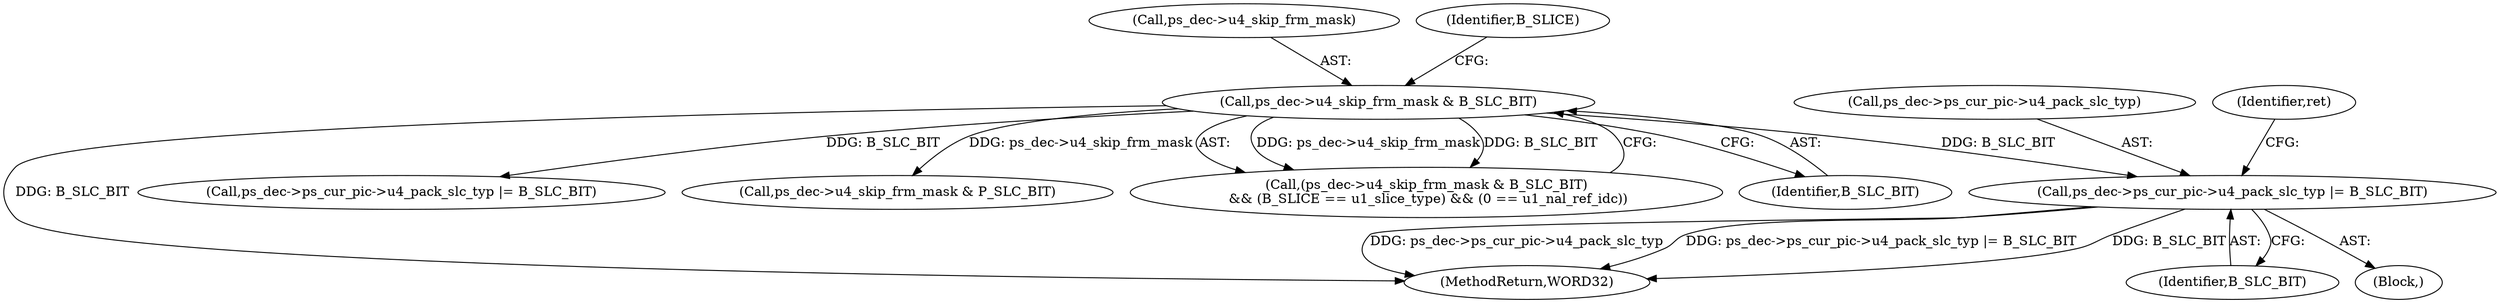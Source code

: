 digraph "0_Android_e629194c62a9a129ce378e08cb1059a8a53f1795_1@pointer" {
"1002463" [label="(Call,ps_dec->ps_cur_pic->u4_pack_slc_typ |= B_SLC_BIT)"];
"1001788" [label="(Call,ps_dec->u4_skip_frm_mask & B_SLC_BIT)"];
"1002464" [label="(Call,ps_dec->ps_cur_pic->u4_pack_slc_typ)"];
"1001792" [label="(Identifier,B_SLC_BIT)"];
"1002469" [label="(Identifier,B_SLC_BIT)"];
"1001789" [label="(Call,ps_dec->u4_skip_frm_mask)"];
"1002570" [label="(MethodReturn,WORD32)"];
"1001818" [label="(Call,ps_dec->ps_cur_pic->u4_pack_slc_typ |= B_SLC_BIT)"];
"1002462" [label="(Block,)"];
"1001795" [label="(Identifier,B_SLICE)"];
"1001803" [label="(Call,ps_dec->u4_skip_frm_mask & P_SLC_BIT)"];
"1001787" [label="(Call,(ps_dec->u4_skip_frm_mask & B_SLC_BIT)\n && (B_SLICE == u1_slice_type) && (0 == u1_nal_ref_idc))"];
"1001788" [label="(Call,ps_dec->u4_skip_frm_mask & B_SLC_BIT)"];
"1002463" [label="(Call,ps_dec->ps_cur_pic->u4_pack_slc_typ |= B_SLC_BIT)"];
"1002471" [label="(Identifier,ret)"];
"1002463" -> "1002462"  [label="AST: "];
"1002463" -> "1002469"  [label="CFG: "];
"1002464" -> "1002463"  [label="AST: "];
"1002469" -> "1002463"  [label="AST: "];
"1002471" -> "1002463"  [label="CFG: "];
"1002463" -> "1002570"  [label="DDG: ps_dec->ps_cur_pic->u4_pack_slc_typ"];
"1002463" -> "1002570"  [label="DDG: ps_dec->ps_cur_pic->u4_pack_slc_typ |= B_SLC_BIT"];
"1002463" -> "1002570"  [label="DDG: B_SLC_BIT"];
"1001788" -> "1002463"  [label="DDG: B_SLC_BIT"];
"1001788" -> "1001787"  [label="AST: "];
"1001788" -> "1001792"  [label="CFG: "];
"1001789" -> "1001788"  [label="AST: "];
"1001792" -> "1001788"  [label="AST: "];
"1001795" -> "1001788"  [label="CFG: "];
"1001787" -> "1001788"  [label="CFG: "];
"1001788" -> "1002570"  [label="DDG: B_SLC_BIT"];
"1001788" -> "1001787"  [label="DDG: ps_dec->u4_skip_frm_mask"];
"1001788" -> "1001787"  [label="DDG: B_SLC_BIT"];
"1001788" -> "1001803"  [label="DDG: ps_dec->u4_skip_frm_mask"];
"1001788" -> "1001818"  [label="DDG: B_SLC_BIT"];
}
